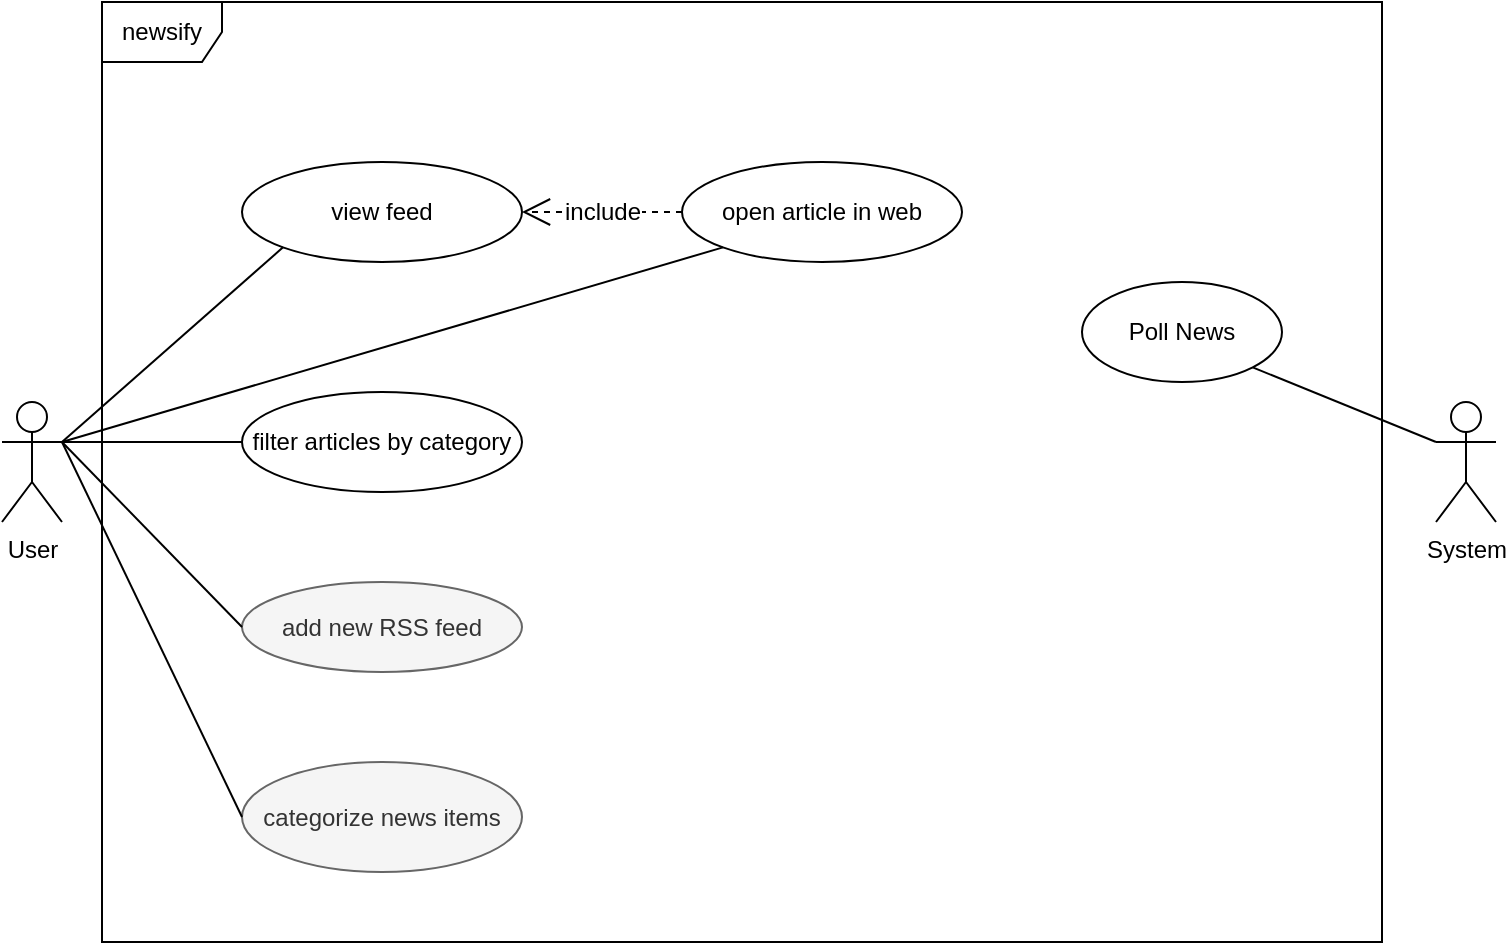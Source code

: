 <mxfile version="18.0.6" type="device"><diagram id="JdzfaTmzMifx74_2CUCi" name="Page-1"><mxGraphModel dx="871" dy="553" grid="1" gridSize="10" guides="1" tooltips="1" connect="1" arrows="1" fold="1" page="1" pageScale="1" pageWidth="827" pageHeight="1169" math="0" shadow="0"><root><mxCell id="0"/><mxCell id="1" parent="0"/><mxCell id="OXirZi9Hju85ctFGc3yt-1" value="User" style="shape=umlActor;verticalLabelPosition=bottom;verticalAlign=top;html=1;outlineConnect=0;" vertex="1" parent="1"><mxGeometry x="80" y="320" width="30" height="60" as="geometry"/></mxCell><mxCell id="OXirZi9Hju85ctFGc3yt-2" value="newsify" style="shape=umlFrame;whiteSpace=wrap;html=1;" vertex="1" parent="1"><mxGeometry x="130" y="120" width="640" height="470" as="geometry"/></mxCell><mxCell id="OXirZi9Hju85ctFGc3yt-3" value="System" style="shape=umlActor;verticalLabelPosition=bottom;verticalAlign=top;html=1;" vertex="1" parent="1"><mxGeometry x="797" y="320" width="30" height="60" as="geometry"/></mxCell><mxCell id="OXirZi9Hju85ctFGc3yt-4" value="Poll News" style="ellipse;whiteSpace=wrap;html=1;" vertex="1" parent="1"><mxGeometry x="620" y="260" width="100" height="50" as="geometry"/></mxCell><mxCell id="OXirZi9Hju85ctFGc3yt-6" value="" style="endArrow=none;html=1;rounded=0;exitX=1;exitY=1;exitDx=0;exitDy=0;entryX=0;entryY=0.333;entryDx=0;entryDy=0;entryPerimeter=0;" edge="1" parent="1" source="OXirZi9Hju85ctFGc3yt-4" target="OXirZi9Hju85ctFGc3yt-3"><mxGeometry width="50" height="50" relative="1" as="geometry"><mxPoint x="460" y="440" as="sourcePoint"/><mxPoint x="510" y="390" as="targetPoint"/></mxGeometry></mxCell><mxCell id="OXirZi9Hju85ctFGc3yt-7" value="view feed" style="ellipse;whiteSpace=wrap;html=1;" vertex="1" parent="1"><mxGeometry x="200" y="200" width="140" height="50" as="geometry"/></mxCell><mxCell id="OXirZi9Hju85ctFGc3yt-9" value="" style="endArrow=none;html=1;rounded=0;fontSize=12;exitX=1;exitY=0.333;exitDx=0;exitDy=0;exitPerimeter=0;entryX=0;entryY=1;entryDx=0;entryDy=0;" edge="1" parent="1" source="OXirZi9Hju85ctFGc3yt-1" target="OXirZi9Hju85ctFGc3yt-7"><mxGeometry width="50" height="50" relative="1" as="geometry"><mxPoint x="490" y="470" as="sourcePoint"/><mxPoint x="540" y="420" as="targetPoint"/></mxGeometry></mxCell><mxCell id="OXirZi9Hju85ctFGc3yt-10" value="&lt;font style=&quot;font-size: 12px;&quot;&gt;categorize news items&lt;/font&gt;" style="ellipse;whiteSpace=wrap;html=1;fillColor=#f5f5f5;strokeColor=#666666;fontColor=#333333;" vertex="1" parent="1"><mxGeometry x="200" y="500" width="140" height="55" as="geometry"/></mxCell><mxCell id="OXirZi9Hju85ctFGc3yt-11" value="" style="endArrow=none;html=1;rounded=0;fontSize=12;exitX=1;exitY=0.333;exitDx=0;exitDy=0;exitPerimeter=0;entryX=0;entryY=0.5;entryDx=0;entryDy=0;" edge="1" parent="1" source="OXirZi9Hju85ctFGc3yt-1" target="OXirZi9Hju85ctFGc3yt-10"><mxGeometry width="50" height="50" relative="1" as="geometry"><mxPoint x="500" y="470" as="sourcePoint"/><mxPoint x="550" y="420" as="targetPoint"/></mxGeometry></mxCell><mxCell id="OXirZi9Hju85ctFGc3yt-12" value="filter articles by category" style="ellipse;whiteSpace=wrap;html=1;" vertex="1" parent="1"><mxGeometry x="200" y="315" width="140" height="50" as="geometry"/></mxCell><mxCell id="OXirZi9Hju85ctFGc3yt-13" value="" style="endArrow=none;html=1;rounded=0;fontSize=12;entryX=0;entryY=0.5;entryDx=0;entryDy=0;" edge="1" parent="1" target="OXirZi9Hju85ctFGc3yt-12"><mxGeometry width="50" height="50" relative="1" as="geometry"><mxPoint x="110" y="340" as="sourcePoint"/><mxPoint x="230.503" y="269.749" as="targetPoint"/></mxGeometry></mxCell><mxCell id="OXirZi9Hju85ctFGc3yt-14" value="open article in web" style="ellipse;whiteSpace=wrap;html=1;fontSize=12;" vertex="1" parent="1"><mxGeometry x="420" y="200" width="140" height="50" as="geometry"/></mxCell><mxCell id="OXirZi9Hju85ctFGc3yt-17" value="include" style="endArrow=open;endSize=12;dashed=1;html=1;rounded=0;fontSize=12;exitX=0;exitY=0.5;exitDx=0;exitDy=0;" edge="1" parent="1" source="OXirZi9Hju85ctFGc3yt-14" target="OXirZi9Hju85ctFGc3yt-7"><mxGeometry width="160" relative="1" as="geometry"><mxPoint x="330" y="390" as="sourcePoint"/><mxPoint x="490" y="390" as="targetPoint"/></mxGeometry></mxCell><mxCell id="OXirZi9Hju85ctFGc3yt-18" value="add new RSS feed" style="ellipse;whiteSpace=wrap;html=1;fontSize=12;fillColor=#f5f5f5;fontColor=#333333;strokeColor=#666666;" vertex="1" parent="1"><mxGeometry x="200" y="410" width="140" height="45" as="geometry"/></mxCell><mxCell id="OXirZi9Hju85ctFGc3yt-19" value="" style="endArrow=none;html=1;rounded=0;fontSize=12;entryX=0;entryY=1;entryDx=0;entryDy=0;" edge="1" parent="1" target="OXirZi9Hju85ctFGc3yt-14"><mxGeometry width="50" height="50" relative="1" as="geometry"><mxPoint x="110" y="340" as="sourcePoint"/><mxPoint x="440" y="360" as="targetPoint"/></mxGeometry></mxCell><mxCell id="OXirZi9Hju85ctFGc3yt-20" value="" style="endArrow=none;html=1;rounded=0;fontSize=12;exitX=0;exitY=0.5;exitDx=0;exitDy=0;" edge="1" parent="1" source="OXirZi9Hju85ctFGc3yt-18"><mxGeometry width="50" height="50" relative="1" as="geometry"><mxPoint x="390" y="410" as="sourcePoint"/><mxPoint x="110" y="340" as="targetPoint"/></mxGeometry></mxCell></root></mxGraphModel></diagram></mxfile>
